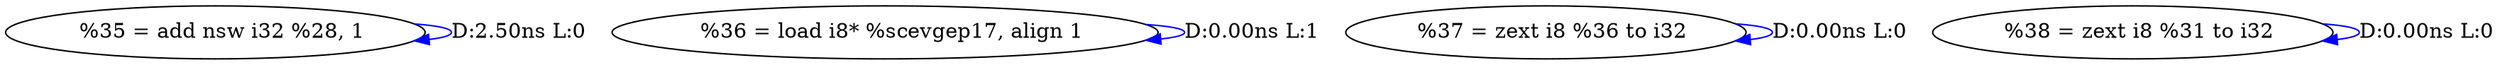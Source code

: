 digraph {
Node0x36c82d0[label="  %35 = add nsw i32 %28, 1"];
Node0x36c82d0 -> Node0x36c82d0[label="D:2.50ns L:0",color=blue];
Node0x36c83b0[label="  %36 = load i8* %scevgep17, align 1"];
Node0x36c83b0 -> Node0x36c83b0[label="D:0.00ns L:1",color=blue];
Node0x36c8490[label="  %37 = zext i8 %36 to i32"];
Node0x36c8490 -> Node0x36c8490[label="D:0.00ns L:0",color=blue];
Node0x36c8570[label="  %38 = zext i8 %31 to i32"];
Node0x36c8570 -> Node0x36c8570[label="D:0.00ns L:0",color=blue];
}
